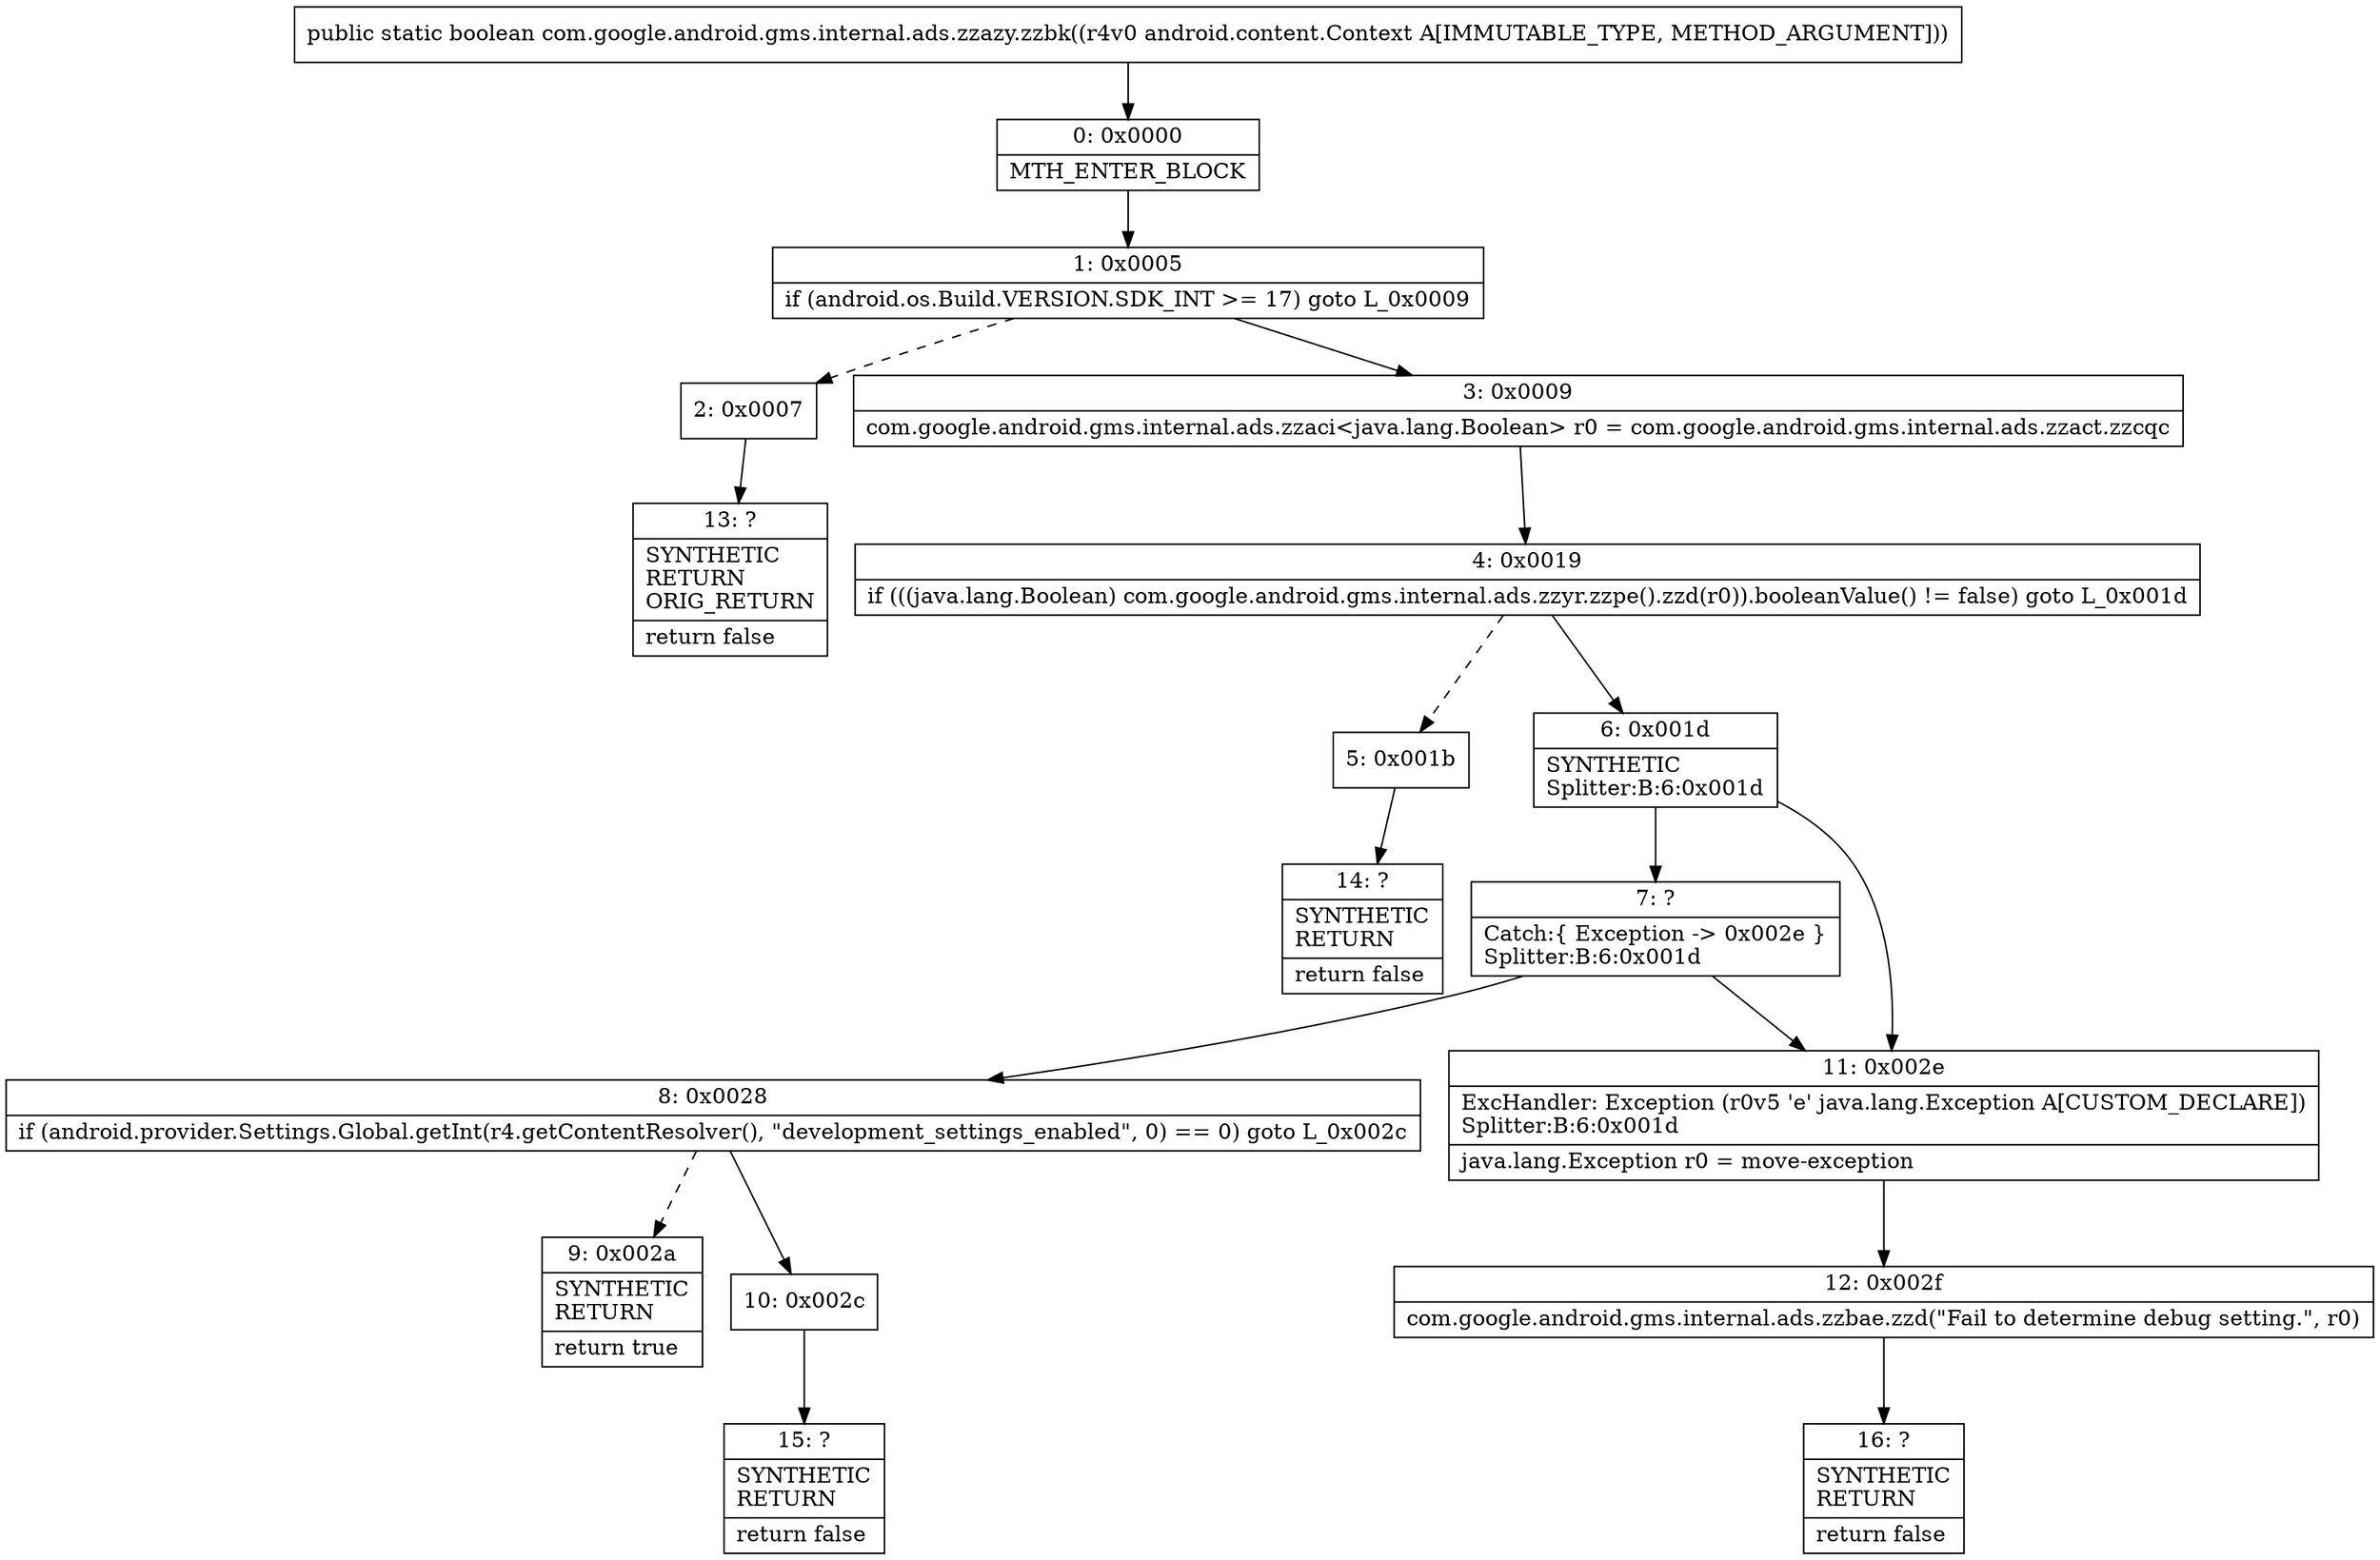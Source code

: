digraph "CFG forcom.google.android.gms.internal.ads.zzazy.zzbk(Landroid\/content\/Context;)Z" {
Node_0 [shape=record,label="{0\:\ 0x0000|MTH_ENTER_BLOCK\l}"];
Node_1 [shape=record,label="{1\:\ 0x0005|if (android.os.Build.VERSION.SDK_INT \>= 17) goto L_0x0009\l}"];
Node_2 [shape=record,label="{2\:\ 0x0007}"];
Node_3 [shape=record,label="{3\:\ 0x0009|com.google.android.gms.internal.ads.zzaci\<java.lang.Boolean\> r0 = com.google.android.gms.internal.ads.zzact.zzcqc\l}"];
Node_4 [shape=record,label="{4\:\ 0x0019|if (((java.lang.Boolean) com.google.android.gms.internal.ads.zzyr.zzpe().zzd(r0)).booleanValue() != false) goto L_0x001d\l}"];
Node_5 [shape=record,label="{5\:\ 0x001b}"];
Node_6 [shape=record,label="{6\:\ 0x001d|SYNTHETIC\lSplitter:B:6:0x001d\l}"];
Node_7 [shape=record,label="{7\:\ ?|Catch:\{ Exception \-\> 0x002e \}\lSplitter:B:6:0x001d\l}"];
Node_8 [shape=record,label="{8\:\ 0x0028|if (android.provider.Settings.Global.getInt(r4.getContentResolver(), \"development_settings_enabled\", 0) == 0) goto L_0x002c\l}"];
Node_9 [shape=record,label="{9\:\ 0x002a|SYNTHETIC\lRETURN\l|return true\l}"];
Node_10 [shape=record,label="{10\:\ 0x002c}"];
Node_11 [shape=record,label="{11\:\ 0x002e|ExcHandler: Exception (r0v5 'e' java.lang.Exception A[CUSTOM_DECLARE])\lSplitter:B:6:0x001d\l|java.lang.Exception r0 = move\-exception\l}"];
Node_12 [shape=record,label="{12\:\ 0x002f|com.google.android.gms.internal.ads.zzbae.zzd(\"Fail to determine debug setting.\", r0)\l}"];
Node_13 [shape=record,label="{13\:\ ?|SYNTHETIC\lRETURN\lORIG_RETURN\l|return false\l}"];
Node_14 [shape=record,label="{14\:\ ?|SYNTHETIC\lRETURN\l|return false\l}"];
Node_15 [shape=record,label="{15\:\ ?|SYNTHETIC\lRETURN\l|return false\l}"];
Node_16 [shape=record,label="{16\:\ ?|SYNTHETIC\lRETURN\l|return false\l}"];
MethodNode[shape=record,label="{public static boolean com.google.android.gms.internal.ads.zzazy.zzbk((r4v0 android.content.Context A[IMMUTABLE_TYPE, METHOD_ARGUMENT])) }"];
MethodNode -> Node_0;
Node_0 -> Node_1;
Node_1 -> Node_2[style=dashed];
Node_1 -> Node_3;
Node_2 -> Node_13;
Node_3 -> Node_4;
Node_4 -> Node_5[style=dashed];
Node_4 -> Node_6;
Node_5 -> Node_14;
Node_6 -> Node_7;
Node_6 -> Node_11;
Node_7 -> Node_11;
Node_7 -> Node_8;
Node_8 -> Node_9[style=dashed];
Node_8 -> Node_10;
Node_10 -> Node_15;
Node_11 -> Node_12;
Node_12 -> Node_16;
}

